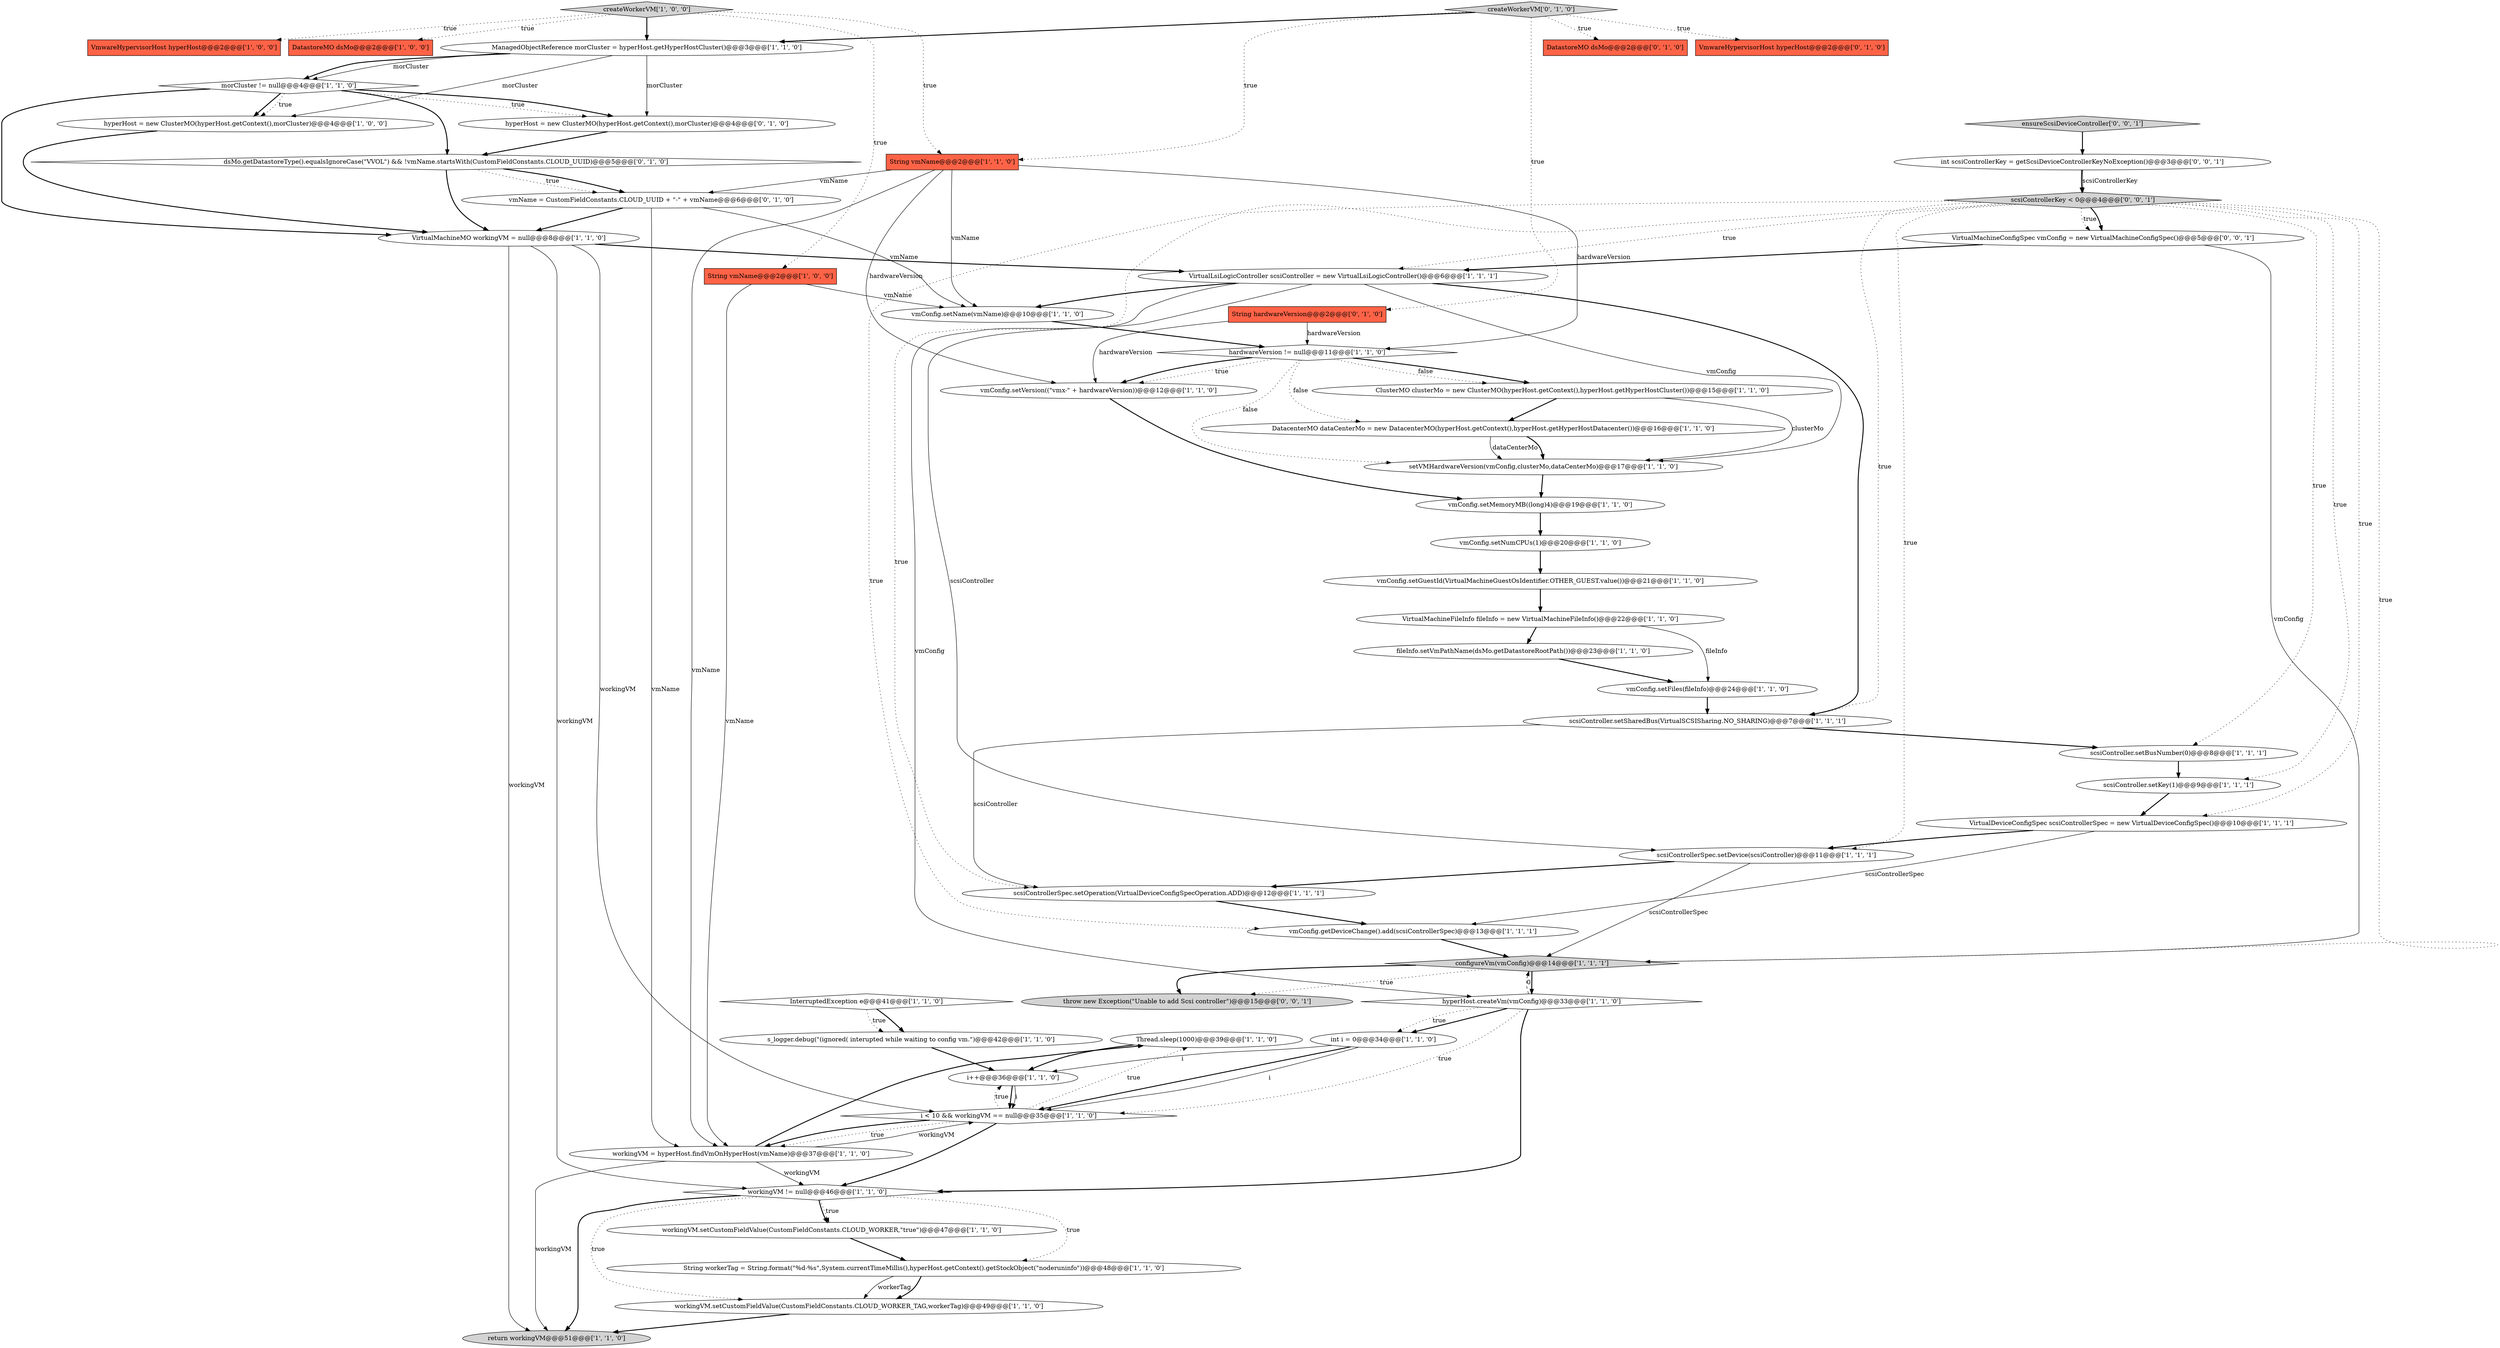 digraph {
10 [style = filled, label = "Thread.sleep(1000)@@@39@@@['1', '1', '0']", fillcolor = white, shape = ellipse image = "AAA0AAABBB1BBB"];
19 [style = filled, label = "InterruptedException e@@@41@@@['1', '1', '0']", fillcolor = white, shape = diamond image = "AAA0AAABBB1BBB"];
49 [style = filled, label = "dsMo.getDatastoreType().equalsIgnoreCase(\"VVOL\") && !vmName.startsWith(CustomFieldConstants.CLOUD_UUID)@@@5@@@['0', '1', '0']", fillcolor = white, shape = diamond image = "AAA1AAABBB2BBB"];
40 [style = filled, label = "scsiControllerSpec.setOperation(VirtualDeviceConfigSpecOperation.ADD)@@@12@@@['1', '1', '1']", fillcolor = white, shape = ellipse image = "AAA0AAABBB1BBB"];
18 [style = filled, label = "ClusterMO clusterMo = new ClusterMO(hyperHost.getContext(),hyperHost.getHyperHostCluster())@@@15@@@['1', '1', '0']", fillcolor = white, shape = ellipse image = "AAA0AAABBB1BBB"];
26 [style = filled, label = "hardwareVersion != null@@@11@@@['1', '1', '0']", fillcolor = white, shape = diamond image = "AAA0AAABBB1BBB"];
54 [style = filled, label = "ensureScsiDeviceController['0', '0', '1']", fillcolor = lightgray, shape = diamond image = "AAA0AAABBB3BBB"];
33 [style = filled, label = "setVMHardwareVersion(vmConfig,clusterMo,dataCenterMo)@@@17@@@['1', '1', '0']", fillcolor = white, shape = ellipse image = "AAA0AAABBB1BBB"];
30 [style = filled, label = "s_logger.debug(\"(ignored( interupted while waiting to config vm.\")@@@42@@@['1', '1', '0']", fillcolor = white, shape = ellipse image = "AAA0AAABBB1BBB"];
46 [style = filled, label = "String hardwareVersion@@@2@@@['0', '1', '0']", fillcolor = tomato, shape = box image = "AAA0AAABBB2BBB"];
11 [style = filled, label = "createWorkerVM['1', '0', '0']", fillcolor = lightgray, shape = diamond image = "AAA0AAABBB1BBB"];
21 [style = filled, label = "i++@@@36@@@['1', '1', '0']", fillcolor = white, shape = ellipse image = "AAA0AAABBB1BBB"];
42 [style = filled, label = "vmConfig.setMemoryMB((long)4)@@@19@@@['1', '1', '0']", fillcolor = white, shape = ellipse image = "AAA0AAABBB1BBB"];
23 [style = filled, label = "VirtualMachineMO workingVM = null@@@8@@@['1', '1', '0']", fillcolor = white, shape = ellipse image = "AAA0AAABBB1BBB"];
17 [style = filled, label = "String workerTag = String.format(\"%d-%s\",System.currentTimeMillis(),hyperHost.getContext().getStockObject(\"noderuninfo\"))@@@48@@@['1', '1', '0']", fillcolor = white, shape = ellipse image = "AAA0AAABBB1BBB"];
24 [style = filled, label = "workingVM = hyperHost.findVmOnHyperHost(vmName)@@@37@@@['1', '1', '0']", fillcolor = white, shape = ellipse image = "AAA0AAABBB1BBB"];
7 [style = filled, label = "scsiController.setBusNumber(0)@@@8@@@['1', '1', '1']", fillcolor = white, shape = ellipse image = "AAA0AAABBB1BBB"];
5 [style = filled, label = "vmConfig.getDeviceChange().add(scsiControllerSpec)@@@13@@@['1', '1', '1']", fillcolor = white, shape = ellipse image = "AAA0AAABBB1BBB"];
34 [style = filled, label = "workingVM.setCustomFieldValue(CustomFieldConstants.CLOUD_WORKER_TAG,workerTag)@@@49@@@['1', '1', '0']", fillcolor = white, shape = ellipse image = "AAA0AAABBB1BBB"];
43 [style = filled, label = "hyperHost = new ClusterMO(hyperHost.getContext(),morCluster)@@@4@@@['0', '1', '0']", fillcolor = white, shape = ellipse image = "AAA0AAABBB2BBB"];
47 [style = filled, label = "DatastoreMO dsMo@@@2@@@['0', '1', '0']", fillcolor = tomato, shape = box image = "AAA0AAABBB2BBB"];
8 [style = filled, label = "ManagedObjectReference morCluster = hyperHost.getHyperHostCluster()@@@3@@@['1', '1', '0']", fillcolor = white, shape = ellipse image = "AAA0AAABBB1BBB"];
13 [style = filled, label = "VirtualLsiLogicController scsiController = new VirtualLsiLogicController()@@@6@@@['1', '1', '1']", fillcolor = white, shape = ellipse image = "AAA0AAABBB1BBB"];
44 [style = filled, label = "vmName = CustomFieldConstants.CLOUD_UUID + \"-\" + vmName@@@6@@@['0', '1', '0']", fillcolor = white, shape = ellipse image = "AAA1AAABBB2BBB"];
25 [style = filled, label = "return workingVM@@@51@@@['1', '1', '0']", fillcolor = lightgray, shape = ellipse image = "AAA0AAABBB1BBB"];
36 [style = filled, label = "workingVM != null@@@46@@@['1', '1', '0']", fillcolor = white, shape = diamond image = "AAA0AAABBB1BBB"];
41 [style = filled, label = "vmConfig.setName(vmName)@@@10@@@['1', '1', '0']", fillcolor = white, shape = ellipse image = "AAA0AAABBB1BBB"];
53 [style = filled, label = "throw new Exception(\"Unable to add Scsi controller\")@@@15@@@['0', '0', '1']", fillcolor = lightgray, shape = ellipse image = "AAA0AAABBB3BBB"];
1 [style = filled, label = "vmConfig.setFiles(fileInfo)@@@24@@@['1', '1', '0']", fillcolor = white, shape = ellipse image = "AAA0AAABBB1BBB"];
4 [style = filled, label = "String vmName@@@2@@@['1', '0', '0']", fillcolor = tomato, shape = box image = "AAA0AAABBB1BBB"];
45 [style = filled, label = "createWorkerVM['0', '1', '0']", fillcolor = lightgray, shape = diamond image = "AAA0AAABBB2BBB"];
15 [style = filled, label = "fileInfo.setVmPathName(dsMo.getDatastoreRootPath())@@@23@@@['1', '1', '0']", fillcolor = white, shape = ellipse image = "AAA0AAABBB1BBB"];
51 [style = filled, label = "scsiControllerKey < 0@@@4@@@['0', '0', '1']", fillcolor = lightgray, shape = diamond image = "AAA0AAABBB3BBB"];
35 [style = filled, label = "workingVM.setCustomFieldValue(CustomFieldConstants.CLOUD_WORKER,\"true\")@@@47@@@['1', '1', '0']", fillcolor = white, shape = ellipse image = "AAA0AAABBB1BBB"];
6 [style = filled, label = "VmwareHypervisorHost hyperHost@@@2@@@['1', '0', '0']", fillcolor = tomato, shape = box image = "AAA0AAABBB1BBB"];
9 [style = filled, label = "morCluster != null@@@4@@@['1', '1', '0']", fillcolor = white, shape = diamond image = "AAA0AAABBB1BBB"];
16 [style = filled, label = "int i = 0@@@34@@@['1', '1', '0']", fillcolor = white, shape = ellipse image = "AAA0AAABBB1BBB"];
29 [style = filled, label = "DatacenterMO dataCenterMo = new DatacenterMO(hyperHost.getContext(),hyperHost.getHyperHostDatacenter())@@@16@@@['1', '1', '0']", fillcolor = white, shape = ellipse image = "AAA0AAABBB1BBB"];
20 [style = filled, label = "vmConfig.setGuestId(VirtualMachineGuestOsIdentifier.OTHER_GUEST.value())@@@21@@@['1', '1', '0']", fillcolor = white, shape = ellipse image = "AAA0AAABBB1BBB"];
39 [style = filled, label = "scsiControllerSpec.setDevice(scsiController)@@@11@@@['1', '1', '1']", fillcolor = white, shape = ellipse image = "AAA0AAABBB1BBB"];
37 [style = filled, label = "scsiController.setKey(1)@@@9@@@['1', '1', '1']", fillcolor = white, shape = ellipse image = "AAA0AAABBB1BBB"];
32 [style = filled, label = "i < 10 && workingVM == null@@@35@@@['1', '1', '0']", fillcolor = white, shape = diamond image = "AAA0AAABBB1BBB"];
50 [style = filled, label = "VirtualMachineConfigSpec vmConfig = new VirtualMachineConfigSpec()@@@5@@@['0', '0', '1']", fillcolor = white, shape = ellipse image = "AAA0AAABBB3BBB"];
22 [style = filled, label = "String vmName@@@2@@@['1', '1', '0']", fillcolor = tomato, shape = box image = "AAA0AAABBB1BBB"];
27 [style = filled, label = "hyperHost.createVm(vmConfig)@@@33@@@['1', '1', '0']", fillcolor = white, shape = diamond image = "AAA0AAABBB1BBB"];
0 [style = filled, label = "hyperHost = new ClusterMO(hyperHost.getContext(),morCluster)@@@4@@@['1', '0', '0']", fillcolor = white, shape = ellipse image = "AAA0AAABBB1BBB"];
14 [style = filled, label = "VirtualMachineFileInfo fileInfo = new VirtualMachineFileInfo()@@@22@@@['1', '1', '0']", fillcolor = white, shape = ellipse image = "AAA0AAABBB1BBB"];
2 [style = filled, label = "scsiController.setSharedBus(VirtualSCSISharing.NO_SHARING)@@@7@@@['1', '1', '1']", fillcolor = white, shape = ellipse image = "AAA0AAABBB1BBB"];
3 [style = filled, label = "configureVm(vmConfig)@@@14@@@['1', '1', '1']", fillcolor = lightgray, shape = diamond image = "AAA0AAABBB1BBB"];
12 [style = filled, label = "DatastoreMO dsMo@@@2@@@['1', '0', '0']", fillcolor = tomato, shape = box image = "AAA0AAABBB1BBB"];
31 [style = filled, label = "vmConfig.setVersion((\"vmx-\" + hardwareVersion))@@@12@@@['1', '1', '0']", fillcolor = white, shape = ellipse image = "AAA0AAABBB1BBB"];
38 [style = filled, label = "VirtualDeviceConfigSpec scsiControllerSpec = new VirtualDeviceConfigSpec()@@@10@@@['1', '1', '1']", fillcolor = white, shape = ellipse image = "AAA0AAABBB1BBB"];
28 [style = filled, label = "vmConfig.setNumCPUs(1)@@@20@@@['1', '1', '0']", fillcolor = white, shape = ellipse image = "AAA0AAABBB1BBB"];
52 [style = filled, label = "int scsiControllerKey = getScsiDeviceControllerKeyNoException()@@@3@@@['0', '0', '1']", fillcolor = white, shape = ellipse image = "AAA0AAABBB3BBB"];
48 [style = filled, label = "VmwareHypervisorHost hyperHost@@@2@@@['0', '1', '0']", fillcolor = tomato, shape = box image = "AAA0AAABBB2BBB"];
13->39 [style = solid, label="scsiController"];
51->50 [style = dotted, label="true"];
10->21 [style = bold, label=""];
15->1 [style = bold, label=""];
51->38 [style = dotted, label="true"];
51->13 [style = dotted, label="true"];
44->23 [style = bold, label=""];
30->21 [style = bold, label=""];
22->31 [style = solid, label="hardwareVersion"];
21->32 [style = bold, label=""];
26->29 [style = dotted, label="false"];
17->34 [style = solid, label="workerTag"];
29->33 [style = solid, label="dataCenterMo"];
24->10 [style = bold, label=""];
22->41 [style = solid, label="vmName"];
0->23 [style = bold, label=""];
27->3 [style = dashed, label="0"];
24->36 [style = solid, label="workingVM"];
7->37 [style = bold, label=""];
32->10 [style = dotted, label="true"];
51->5 [style = dotted, label="true"];
36->34 [style = dotted, label="true"];
44->41 [style = solid, label="vmName"];
8->43 [style = solid, label="morCluster"];
11->4 [style = dotted, label="true"];
51->7 [style = dotted, label="true"];
44->24 [style = solid, label="vmName"];
34->25 [style = bold, label=""];
45->47 [style = dotted, label="true"];
8->9 [style = solid, label="morCluster"];
51->40 [style = dotted, label="true"];
46->31 [style = solid, label="hardwareVersion"];
29->33 [style = bold, label=""];
1->2 [style = bold, label=""];
36->35 [style = bold, label=""];
38->39 [style = bold, label=""];
52->51 [style = solid, label="scsiControllerKey"];
26->18 [style = bold, label=""];
27->16 [style = dotted, label="true"];
4->24 [style = solid, label="vmName"];
35->17 [style = bold, label=""];
51->37 [style = dotted, label="true"];
11->12 [style = dotted, label="true"];
46->26 [style = solid, label="hardwareVersion"];
27->32 [style = dotted, label="true"];
13->41 [style = bold, label=""];
51->50 [style = bold, label=""];
32->24 [style = dotted, label="true"];
37->38 [style = bold, label=""];
45->8 [style = bold, label=""];
52->51 [style = bold, label=""];
11->6 [style = dotted, label="true"];
49->44 [style = bold, label=""];
22->24 [style = solid, label="vmName"];
18->29 [style = bold, label=""];
16->32 [style = bold, label=""];
36->35 [style = dotted, label="true"];
40->5 [style = bold, label=""];
22->44 [style = solid, label="vmName"];
43->49 [style = bold, label=""];
4->41 [style = solid, label="vmName"];
42->28 [style = bold, label=""];
50->13 [style = bold, label=""];
2->7 [style = bold, label=""];
28->20 [style = bold, label=""];
51->39 [style = dotted, label="true"];
51->3 [style = dotted, label="true"];
50->3 [style = solid, label="vmConfig"];
9->0 [style = bold, label=""];
18->33 [style = solid, label="clusterMo"];
3->27 [style = bold, label=""];
54->52 [style = bold, label=""];
2->40 [style = solid, label="scsiController"];
21->32 [style = solid, label="i"];
13->27 [style = solid, label="vmConfig"];
23->13 [style = bold, label=""];
41->26 [style = bold, label=""];
11->8 [style = bold, label=""];
49->23 [style = bold, label=""];
26->18 [style = dotted, label="false"];
26->33 [style = dotted, label="false"];
5->3 [style = bold, label=""];
14->15 [style = bold, label=""];
16->21 [style = solid, label="i"];
3->53 [style = bold, label=""];
24->25 [style = solid, label="workingVM"];
23->32 [style = solid, label="workingVM"];
16->32 [style = solid, label="i"];
8->9 [style = bold, label=""];
23->25 [style = solid, label="workingVM"];
19->30 [style = bold, label=""];
9->0 [style = dotted, label="true"];
13->33 [style = solid, label="vmConfig"];
45->22 [style = dotted, label="true"];
24->32 [style = solid, label="workingVM"];
14->1 [style = solid, label="fileInfo"];
49->44 [style = dotted, label="true"];
3->53 [style = dotted, label="true"];
26->31 [style = bold, label=""];
23->36 [style = solid, label="workingVM"];
51->2 [style = dotted, label="true"];
45->48 [style = dotted, label="true"];
22->26 [style = solid, label="hardwareVersion"];
9->43 [style = dotted, label="true"];
36->17 [style = dotted, label="true"];
27->16 [style = bold, label=""];
32->36 [style = bold, label=""];
27->36 [style = bold, label=""];
31->42 [style = bold, label=""];
32->21 [style = dotted, label="true"];
39->3 [style = solid, label="scsiControllerSpec"];
33->42 [style = bold, label=""];
9->43 [style = bold, label=""];
9->49 [style = bold, label=""];
9->23 [style = bold, label=""];
39->40 [style = bold, label=""];
17->34 [style = bold, label=""];
19->30 [style = dotted, label="true"];
11->22 [style = dotted, label="true"];
13->2 [style = bold, label=""];
20->14 [style = bold, label=""];
45->46 [style = dotted, label="true"];
38->5 [style = solid, label="scsiControllerSpec"];
8->0 [style = solid, label="morCluster"];
26->31 [style = dotted, label="true"];
36->25 [style = bold, label=""];
32->24 [style = bold, label=""];
}
